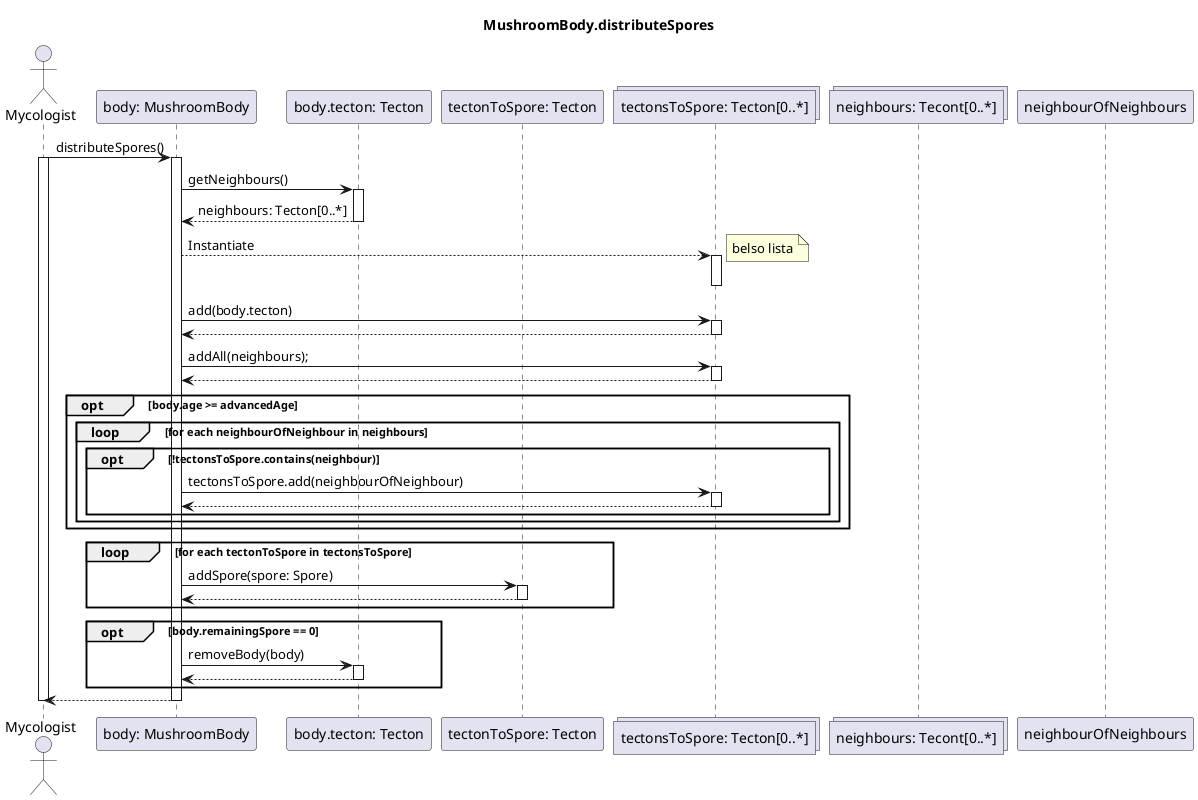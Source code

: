 @startuml DistributeSpore
title MushroomBody.distributeSpores

actor "Mycologist" as mycologist
participant "body: MushroomBody" as body
participant "body.tecton: Tecton" as tecton
participant "tectonToSpore: Tecton" as tectonToSpore
collections "tectonsToSpore: Tecton[0..*]" as tectons 

collections "neighbours: Tecont[0..*]"
participant "neighbourOfNeighbours"

mycologist -> body : distributeSpores()
activate mycologist
activate body

body -> tecton : getNeighbours()

activate tecton
tecton --> body : neighbours: Tecton[0..*]
deactivate tecton

body --> tectons: Instantiate
note right: belso lista
activate tectons
deactivate tectons

    
    body -> tectons: add(body.tecton)
    activate tectons
    tectons --> body
    deactivate tectons
    
    body -> tectons: addAll(neighbours);
    activate tectons
    tectons --> body
    deactivate tectons

    opt body.age >= advancedAge
        loop for each neighbourOfNeighbour in neighbours
            opt !tectonsToSpore.contains(neighbour)
                body -> tectons: tectonsToSpore.add(neighbourOfNeighbour)
                activate tectons
                tectons --> body
                deactivate tectons
            end
        end
    end

    loop for each tectonToSpore in tectonsToSpore
        body -> tectonToSpore : addSpore(spore: Spore)
        activate tectonToSpore
        tectonToSpore --> body 
        deactivate tectonToSpore

    end

    opt body.remainingSpore == 0
        body -> tecton : removeBody(body)
        activate tecton
        tecton --> body
        deactivate tecton
    end

mycologist <-- body
deactivate body
deactivate mycologist

@enduml